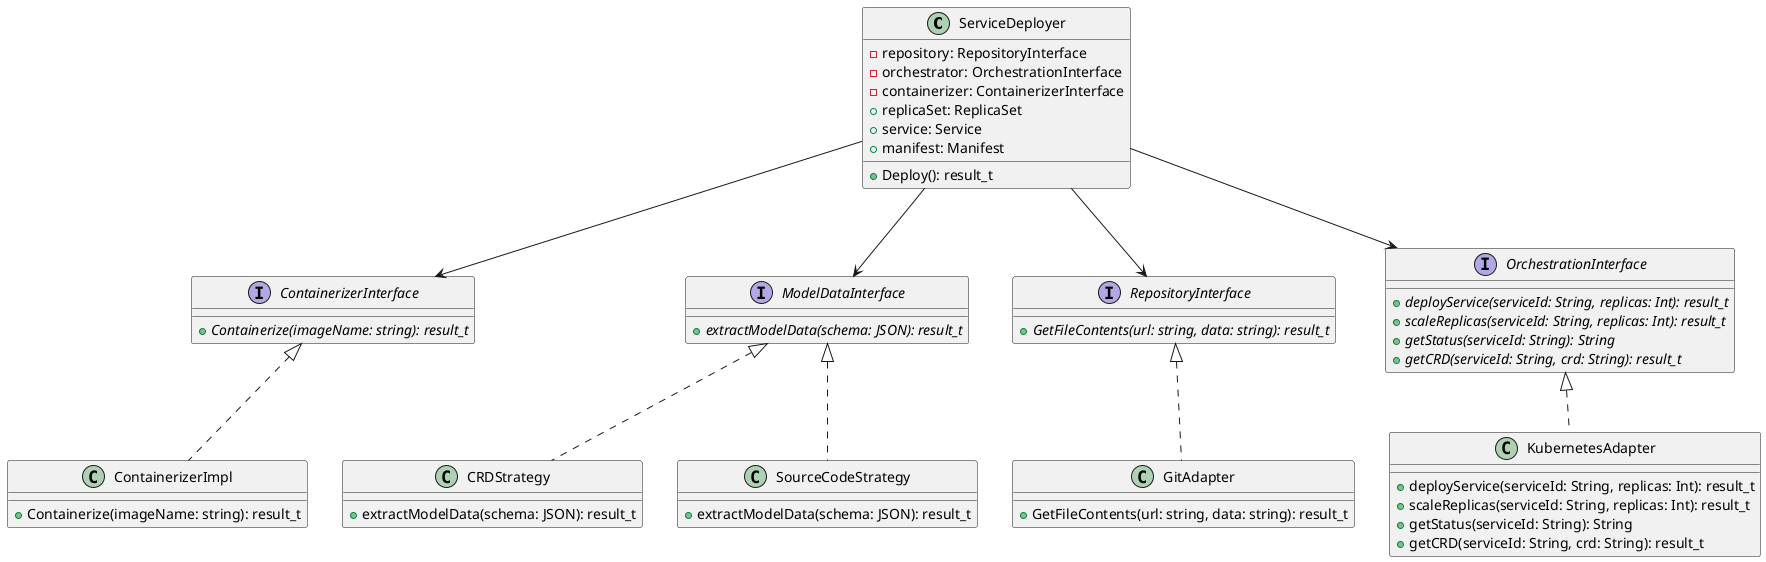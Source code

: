 @startuml
class ServiceDeployer {
  -repository: RepositoryInterface
  -orchestrator: OrchestrationInterface
  -containerizer: ContainerizerInterface
  +replicaSet: ReplicaSet
  +service: Service
  +manifest: Manifest
  +Deploy(): result_t
}

interface ContainerizerInterface {
  {abstract} +Containerize(imageName: string): result_t
}

class ContainerizerImpl implements ContainerizerInterface {
  +Containerize(imageName: string): result_t
}

interface ModelDataInterface {
  {abstract} +extractModelData(schema: JSON): result_t
}

class CRDStrategy implements ModelDataInterface {
  +extractModelData(schema: JSON): result_t
}

class SourceCodeStrategy implements ModelDataInterface {
  +extractModelData(schema: JSON): result_t
}

interface RepositoryInterface {
  {abstract} +GetFileContents(url: string, data: string): result_t
}

class GitAdapter implements RepositoryInterface {
  +GetFileContents(url: string, data: string): result_t
}

interface OrchestrationInterface {
  {abstract} +deployService(serviceId: String, replicas: Int): result_t
  {abstract} +scaleReplicas(serviceId: String, replicas: Int): result_t
  {abstract} +getStatus(serviceId: String): String
  {abstract} +getCRD(serviceId: String, crd: String): result_t
}

class KubernetesAdapter implements OrchestrationInterface {
  +deployService(serviceId: String, replicas: Int): result_t
  +scaleReplicas(serviceId: String, replicas: Int): result_t
  +getStatus(serviceId: String): String
  +getCRD(serviceId: String, crd: String): result_t
}

ServiceDeployer --> ContainerizerInterface
ServiceDeployer --> RepositoryInterface
ServiceDeployer --> ModelDataInterface
ServiceDeployer --> OrchestrationInterface
@enduml

